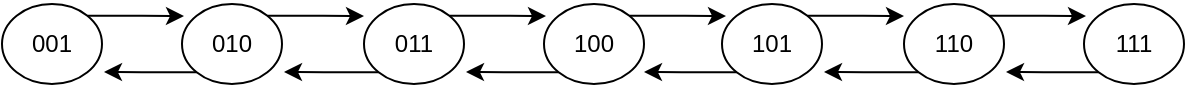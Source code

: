 <mxfile version="14.7.6" type="github">
  <diagram id="IsADIqTYUYIuU1v2_LW8" name="Page-1">
    <mxGraphModel dx="1422" dy="705" grid="1" gridSize="10" guides="1" tooltips="1" connect="1" arrows="1" fold="1" page="1" pageScale="1" pageWidth="827" pageHeight="1169" math="0" shadow="0">
      <root>
        <mxCell id="0" />
        <mxCell id="1" parent="0" />
        <mxCell id="oFcrKs_U6eA4Mx5ZxtZ9-10" style="edgeStyle=orthogonalEdgeStyle;rounded=0;orthogonalLoop=1;jettySize=auto;html=1;exitX=1;exitY=0;exitDx=0;exitDy=0;entryX=0.02;entryY=0.15;entryDx=0;entryDy=0;entryPerimeter=0;" edge="1" parent="1" source="oFcrKs_U6eA4Mx5ZxtZ9-1" target="oFcrKs_U6eA4Mx5ZxtZ9-2">
          <mxGeometry relative="1" as="geometry" />
        </mxCell>
        <mxCell id="oFcrKs_U6eA4Mx5ZxtZ9-1" value="001" style="ellipse;whiteSpace=wrap;html=1;" vertex="1" parent="1">
          <mxGeometry x="118" y="60" width="50" height="40" as="geometry" />
        </mxCell>
        <mxCell id="oFcrKs_U6eA4Mx5ZxtZ9-11" style="edgeStyle=orthogonalEdgeStyle;rounded=0;orthogonalLoop=1;jettySize=auto;html=1;exitX=0;exitY=1;exitDx=0;exitDy=0;" edge="1" parent="1" source="oFcrKs_U6eA4Mx5ZxtZ9-2">
          <mxGeometry relative="1" as="geometry">
            <mxPoint x="169" y="94" as="targetPoint" />
          </mxGeometry>
        </mxCell>
        <mxCell id="oFcrKs_U6eA4Mx5ZxtZ9-15" style="edgeStyle=orthogonalEdgeStyle;rounded=0;orthogonalLoop=1;jettySize=auto;html=1;exitX=1;exitY=0;exitDx=0;exitDy=0;" edge="1" parent="1" source="oFcrKs_U6eA4Mx5ZxtZ9-2">
          <mxGeometry relative="1" as="geometry">
            <mxPoint x="299" y="66" as="targetPoint" />
          </mxGeometry>
        </mxCell>
        <mxCell id="oFcrKs_U6eA4Mx5ZxtZ9-2" value="010" style="ellipse;whiteSpace=wrap;html=1;" vertex="1" parent="1">
          <mxGeometry x="208" y="60" width="50" height="40" as="geometry" />
        </mxCell>
        <mxCell id="oFcrKs_U6eA4Mx5ZxtZ9-16" style="edgeStyle=orthogonalEdgeStyle;rounded=0;orthogonalLoop=1;jettySize=auto;html=1;exitX=1;exitY=0;exitDx=0;exitDy=0;entryX=0.02;entryY=0.15;entryDx=0;entryDy=0;entryPerimeter=0;" edge="1" source="oFcrKs_U6eA4Mx5ZxtZ9-17" target="oFcrKs_U6eA4Mx5ZxtZ9-20" parent="1">
          <mxGeometry relative="1" as="geometry" />
        </mxCell>
        <mxCell id="oFcrKs_U6eA4Mx5ZxtZ9-21" style="edgeStyle=orthogonalEdgeStyle;rounded=0;orthogonalLoop=1;jettySize=auto;html=1;exitX=0;exitY=1;exitDx=0;exitDy=0;" edge="1" parent="1" source="oFcrKs_U6eA4Mx5ZxtZ9-17">
          <mxGeometry relative="1" as="geometry">
            <mxPoint x="259" y="94" as="targetPoint" />
          </mxGeometry>
        </mxCell>
        <mxCell id="oFcrKs_U6eA4Mx5ZxtZ9-17" value="011" style="ellipse;whiteSpace=wrap;html=1;" vertex="1" parent="1">
          <mxGeometry x="299" y="60" width="50" height="40" as="geometry" />
        </mxCell>
        <mxCell id="oFcrKs_U6eA4Mx5ZxtZ9-18" style="edgeStyle=orthogonalEdgeStyle;rounded=0;orthogonalLoop=1;jettySize=auto;html=1;exitX=0;exitY=1;exitDx=0;exitDy=0;" edge="1" source="oFcrKs_U6eA4Mx5ZxtZ9-20" parent="1">
          <mxGeometry relative="1" as="geometry">
            <mxPoint x="350" y="94" as="targetPoint" />
          </mxGeometry>
        </mxCell>
        <mxCell id="oFcrKs_U6eA4Mx5ZxtZ9-19" style="edgeStyle=orthogonalEdgeStyle;rounded=0;orthogonalLoop=1;jettySize=auto;html=1;exitX=1;exitY=0;exitDx=0;exitDy=0;" edge="1" source="oFcrKs_U6eA4Mx5ZxtZ9-20" parent="1">
          <mxGeometry relative="1" as="geometry">
            <mxPoint x="480" y="66" as="targetPoint" />
          </mxGeometry>
        </mxCell>
        <mxCell id="oFcrKs_U6eA4Mx5ZxtZ9-20" value="100" style="ellipse;whiteSpace=wrap;html=1;" vertex="1" parent="1">
          <mxGeometry x="389" y="60" width="50" height="40" as="geometry" />
        </mxCell>
        <mxCell id="oFcrKs_U6eA4Mx5ZxtZ9-22" style="edgeStyle=orthogonalEdgeStyle;rounded=0;orthogonalLoop=1;jettySize=auto;html=1;exitX=1;exitY=0;exitDx=0;exitDy=0;" edge="1" source="oFcrKs_U6eA4Mx5ZxtZ9-23" parent="1">
          <mxGeometry relative="1" as="geometry">
            <mxPoint x="569" y="66" as="targetPoint" />
          </mxGeometry>
        </mxCell>
        <mxCell id="oFcrKs_U6eA4Mx5ZxtZ9-23" value="101" style="ellipse;whiteSpace=wrap;html=1;" vertex="1" parent="1">
          <mxGeometry x="478" y="60" width="50" height="40" as="geometry" />
        </mxCell>
        <mxCell id="oFcrKs_U6eA4Mx5ZxtZ9-24" style="edgeStyle=orthogonalEdgeStyle;rounded=0;orthogonalLoop=1;jettySize=auto;html=1;exitX=1;exitY=0;exitDx=0;exitDy=0;entryX=0.02;entryY=0.15;entryDx=0;entryDy=0;entryPerimeter=0;" edge="1" source="oFcrKs_U6eA4Mx5ZxtZ9-26" target="oFcrKs_U6eA4Mx5ZxtZ9-28" parent="1">
          <mxGeometry relative="1" as="geometry" />
        </mxCell>
        <mxCell id="oFcrKs_U6eA4Mx5ZxtZ9-25" style="edgeStyle=orthogonalEdgeStyle;rounded=0;orthogonalLoop=1;jettySize=auto;html=1;exitX=0;exitY=1;exitDx=0;exitDy=0;" edge="1" source="oFcrKs_U6eA4Mx5ZxtZ9-26" parent="1">
          <mxGeometry relative="1" as="geometry">
            <mxPoint x="529" y="94" as="targetPoint" />
          </mxGeometry>
        </mxCell>
        <mxCell id="oFcrKs_U6eA4Mx5ZxtZ9-26" value="110" style="ellipse;whiteSpace=wrap;html=1;" vertex="1" parent="1">
          <mxGeometry x="569" y="60" width="50" height="40" as="geometry" />
        </mxCell>
        <mxCell id="oFcrKs_U6eA4Mx5ZxtZ9-27" style="edgeStyle=orthogonalEdgeStyle;rounded=0;orthogonalLoop=1;jettySize=auto;html=1;exitX=0;exitY=1;exitDx=0;exitDy=0;" edge="1" source="oFcrKs_U6eA4Mx5ZxtZ9-28" parent="1">
          <mxGeometry relative="1" as="geometry">
            <mxPoint x="620" y="94" as="targetPoint" />
          </mxGeometry>
        </mxCell>
        <mxCell id="oFcrKs_U6eA4Mx5ZxtZ9-28" value="111" style="ellipse;whiteSpace=wrap;html=1;" vertex="1" parent="1">
          <mxGeometry x="659" y="60" width="50" height="40" as="geometry" />
        </mxCell>
        <mxCell id="oFcrKs_U6eA4Mx5ZxtZ9-29" style="edgeStyle=orthogonalEdgeStyle;rounded=0;orthogonalLoop=1;jettySize=auto;html=1;exitX=0;exitY=1;exitDx=0;exitDy=0;" edge="1" source="oFcrKs_U6eA4Mx5ZxtZ9-23" parent="1">
          <mxGeometry relative="1" as="geometry">
            <mxPoint x="439" y="94" as="targetPoint" />
          </mxGeometry>
        </mxCell>
      </root>
    </mxGraphModel>
  </diagram>
</mxfile>
